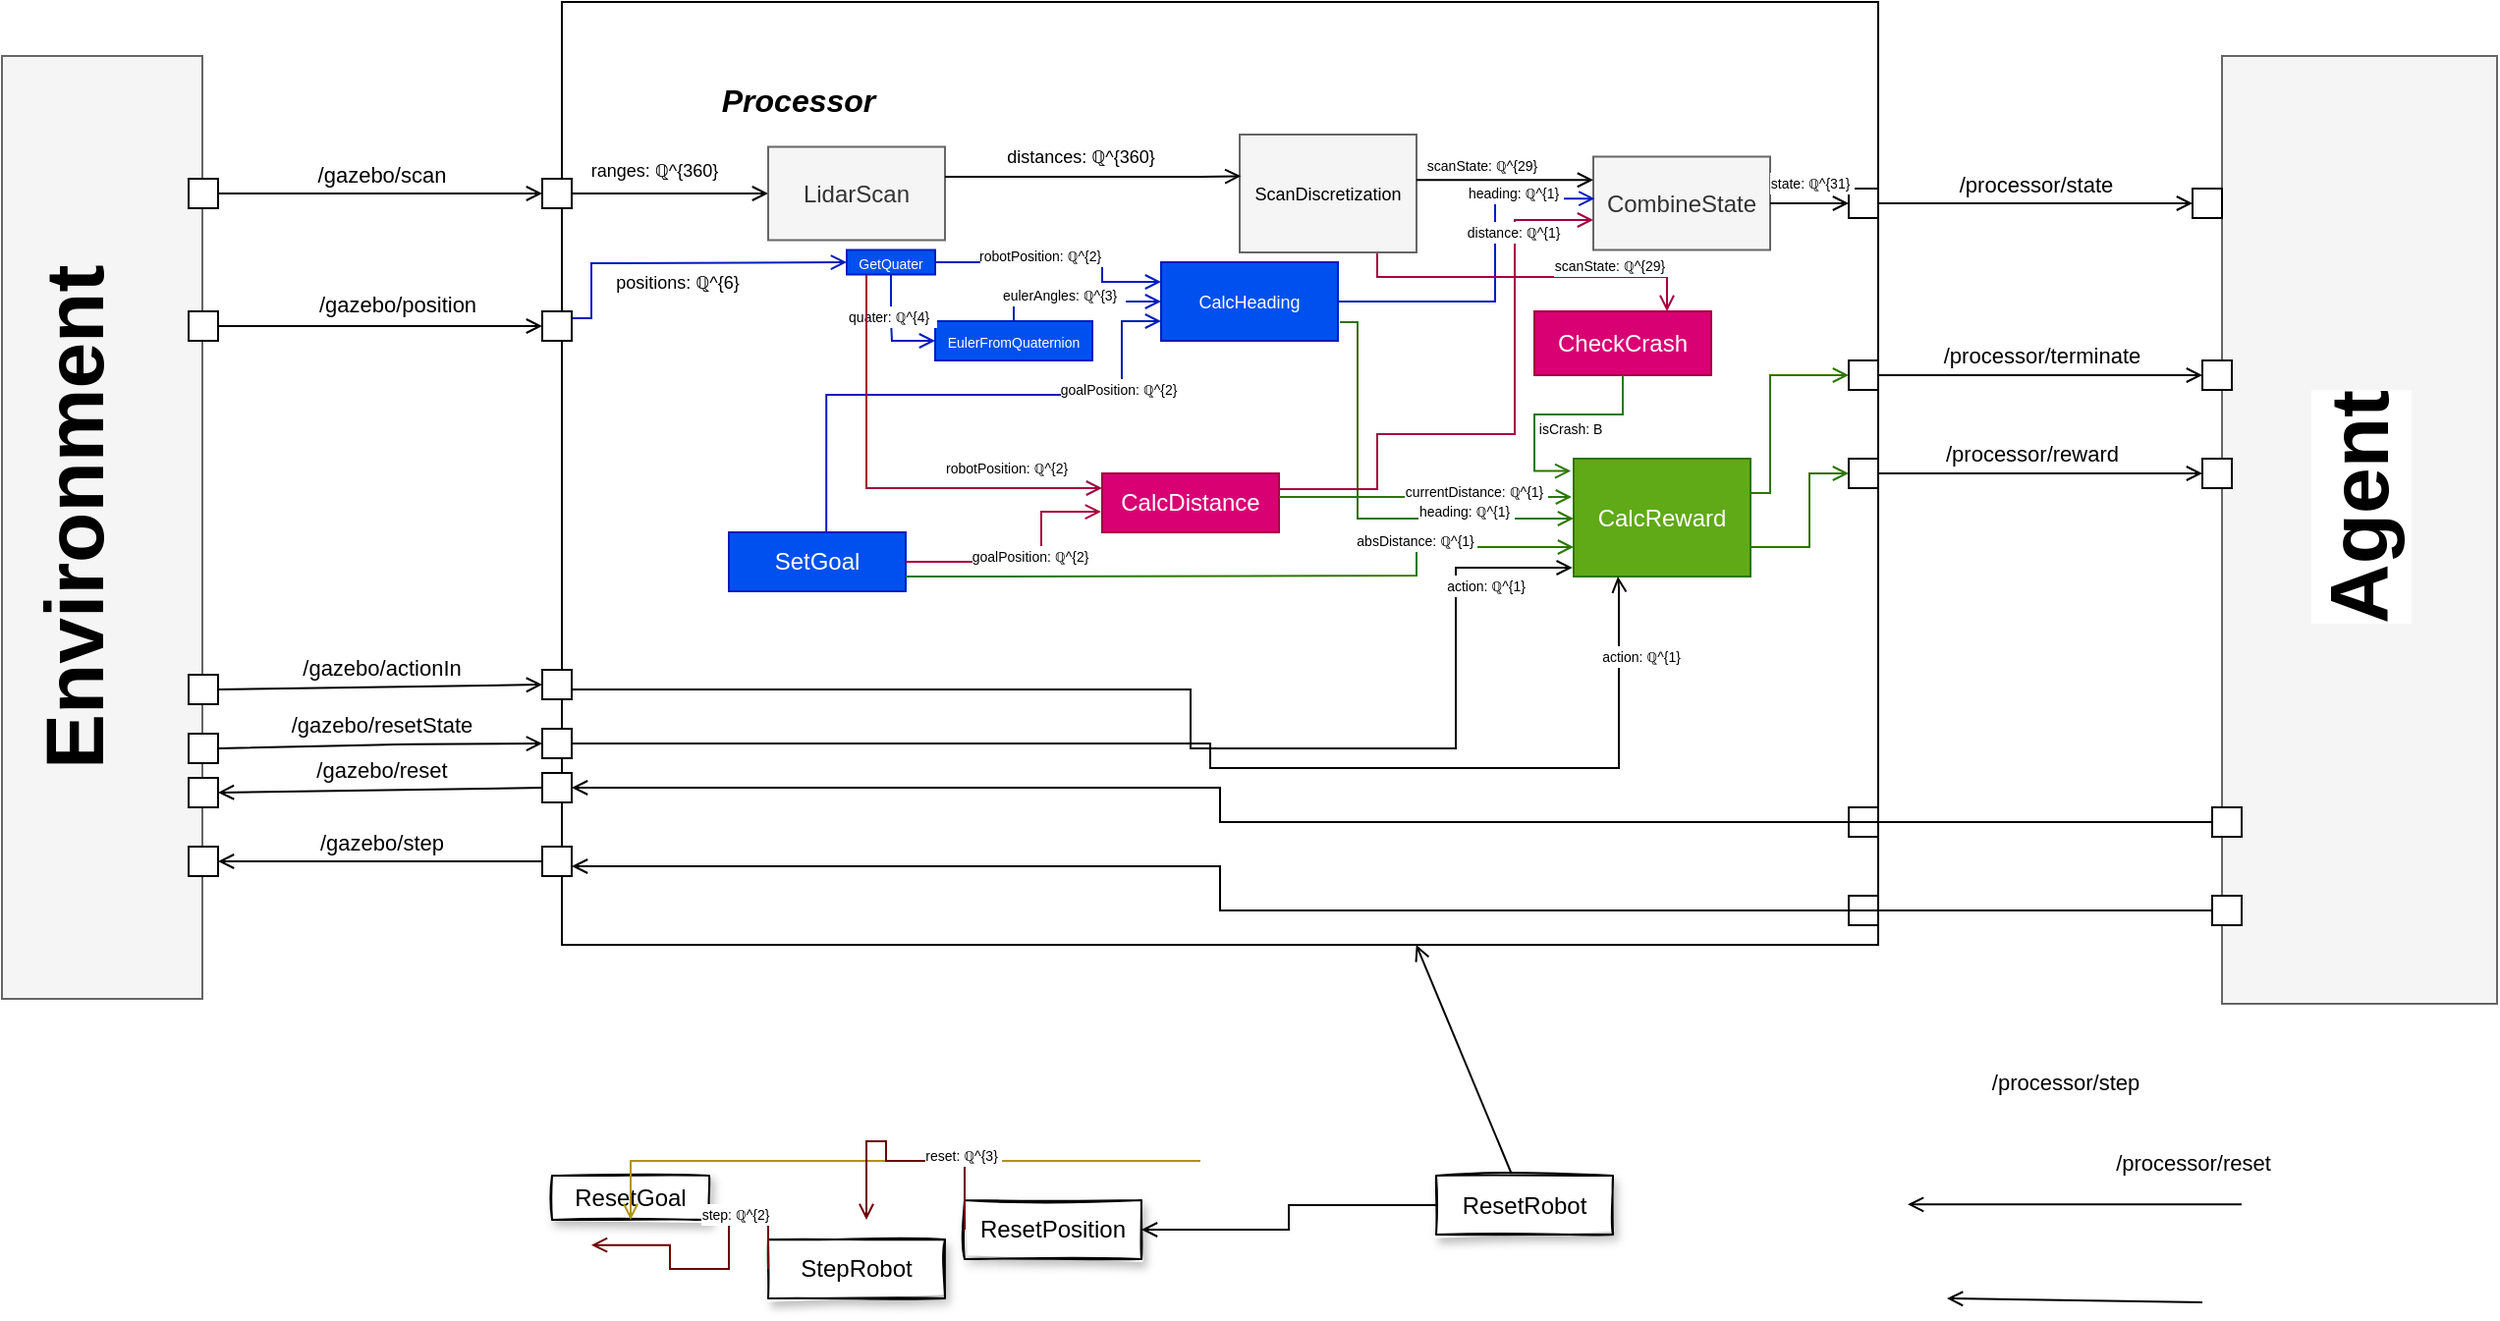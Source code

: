 <mxfile>
    <diagram id="YrSzpa-H51OLec4P3ytI" name="Page-1">
        <mxGraphModel dx="1302" dy="771" grid="1" gridSize="10" guides="1" tooltips="1" connect="1" arrows="1" fold="1" page="1" pageScale="1" pageWidth="850" pageHeight="1100" background="#FFFFFF" math="0" shadow="0">
            <root>
                <mxCell id="0"/>
                <mxCell id="1" parent="0"/>
                <mxCell id="10" style="edgeStyle=none;html=1;entryX=0;entryY=0.5;entryDx=0;entryDy=0;startArrow=none;endArrow=open;endFill=0;strokeColor=#000000;" parent="1" source="21" target="9" edge="1">
                    <mxGeometry relative="1" as="geometry">
                        <mxPoint x="115" y="127.5" as="sourcePoint"/>
                    </mxGeometry>
                </mxCell>
                <mxCell id="12" value="/gazebo/scan" style="edgeLabel;html=1;align=center;verticalAlign=middle;resizable=0;points=[];" parent="10" vertex="1" connectable="0">
                    <mxGeometry x="0.32" y="-4" relative="1" as="geometry">
                        <mxPoint x="-26" y="-14" as="offset"/>
                    </mxGeometry>
                </mxCell>
                <mxCell id="3" value="" style="rounded=0;whiteSpace=wrap;html=1;direction=south;fillColor=#f5f5f5;fontColor=#333333;strokeColor=#666666;" parent="1" vertex="1">
                    <mxGeometry x="10" y="57.5" width="102" height="480" as="geometry"/>
                </mxCell>
                <mxCell id="4" value="" style="rounded=0;whiteSpace=wrap;html=1;direction=south;fillColor=#f5f5f5;fontColor=#333333;strokeColor=#666666;" parent="1" vertex="1">
                    <mxGeometry x="1140" y="57.5" width="140" height="482.5" as="geometry"/>
                </mxCell>
                <mxCell id="5" value="" style="rounded=0;whiteSpace=wrap;html=1;direction=south;fillColor=#FFFFFF;fontColor=#333333;strokeColor=#000000;" parent="1" vertex="1">
                    <mxGeometry x="295" y="30" width="670" height="480" as="geometry"/>
                </mxCell>
                <mxCell id="53" style="edgeStyle=none;html=1;exitX=1;exitY=0.5;exitDx=0;exitDy=0;entryX=0;entryY=0.5;entryDx=0;entryDy=0;fontSize=9;fontColor=#000000;endArrow=open;endFill=0;strokeColor=#000000;" parent="1" source="9" target="44" edge="1">
                    <mxGeometry relative="1" as="geometry"/>
                </mxCell>
                <mxCell id="54" value="ranges:&amp;nbsp;ℚ^{360}&amp;nbsp;" style="edgeLabel;html=1;align=center;verticalAlign=middle;resizable=0;points=[];fontSize=9;fontColor=#000000;labelBackgroundColor=#FFFFFF;" parent="53" vertex="1" connectable="0">
                    <mxGeometry x="-0.409" y="2" relative="1" as="geometry">
                        <mxPoint x="13" y="-10" as="offset"/>
                    </mxGeometry>
                </mxCell>
                <mxCell id="9" value="" style="whiteSpace=wrap;html=1;aspect=fixed;" parent="1" vertex="1">
                    <mxGeometry x="285" y="120" width="15" height="15" as="geometry"/>
                </mxCell>
                <mxCell id="18" style="edgeStyle=none;html=1;entryX=0;entryY=0.5;entryDx=0;entryDy=0;startArrow=none;endArrow=open;endFill=0;strokeColor=#000000;" parent="1" target="20" edge="1">
                    <mxGeometry relative="1" as="geometry">
                        <mxPoint x="120" y="195" as="sourcePoint"/>
                    </mxGeometry>
                </mxCell>
                <mxCell id="19" value="/gazebo/position" style="edgeLabel;html=1;align=center;verticalAlign=middle;resizable=0;points=[];spacingBottom=8;" parent="18" vertex="1" connectable="0">
                    <mxGeometry x="0.32" y="-4" relative="1" as="geometry">
                        <mxPoint x="-18" y="-11" as="offset"/>
                    </mxGeometry>
                </mxCell>
                <mxCell id="73" value="positions:&amp;nbsp;ℚ^{6}&amp;nbsp;&amp;nbsp;" style="edgeStyle=orthogonalEdgeStyle;html=1;labelBackgroundColor=#FFFFFF;fontSize=9;fontColor=#000000;startArrow=none;startFill=0;endArrow=open;endFill=0;strokeColor=#001DBC;rounded=0;spacing=3;spacingTop=-7;entryX=0;entryY=0.5;entryDx=0;entryDy=0;fillColor=#0050ef;" parent="1" target="185" edge="1">
                    <mxGeometry x="0.006" y="-14" relative="1" as="geometry">
                        <mxPoint x="380" y="545.5" as="targetPoint"/>
                        <Array as="points">
                            <mxPoint x="300" y="191"/>
                            <mxPoint x="310" y="191"/>
                            <mxPoint x="310" y="163"/>
                            <mxPoint x="325" y="163"/>
                        </Array>
                        <mxPoint as="offset"/>
                        <mxPoint x="300" y="190" as="sourcePoint"/>
                    </mxGeometry>
                </mxCell>
                <mxCell id="20" value="" style="whiteSpace=wrap;html=1;aspect=fixed;" parent="1" vertex="1">
                    <mxGeometry x="285" y="187.5" width="15" height="15" as="geometry"/>
                </mxCell>
                <mxCell id="21" value="" style="whiteSpace=wrap;html=1;aspect=fixed;" parent="1" vertex="1">
                    <mxGeometry x="105" y="120" width="15" height="15" as="geometry"/>
                </mxCell>
                <mxCell id="24" value="" style="whiteSpace=wrap;html=1;aspect=fixed;" parent="1" vertex="1">
                    <mxGeometry x="105" y="187.5" width="15" height="15" as="geometry"/>
                </mxCell>
                <mxCell id="27" style="edgeStyle=none;html=1;entryX=0;entryY=0.5;entryDx=0;entryDy=0;startArrow=none;endArrow=open;endFill=0;strokeColor=#000000;exitX=1;exitY=0.5;exitDx=0;exitDy=0;" parent="1" source="140" target="29" edge="1">
                    <mxGeometry relative="1" as="geometry">
                        <mxPoint x="990" y="132.5" as="sourcePoint"/>
                    </mxGeometry>
                </mxCell>
                <mxCell id="28" value="/processor/state" style="edgeLabel;html=1;align=center;verticalAlign=middle;resizable=0;points=[];" parent="27" vertex="1" connectable="0">
                    <mxGeometry x="0.32" y="-4" relative="1" as="geometry">
                        <mxPoint x="-26" y="-14" as="offset"/>
                    </mxGeometry>
                </mxCell>
                <mxCell id="29" value="" style="whiteSpace=wrap;html=1;aspect=fixed;" parent="1" vertex="1">
                    <mxGeometry x="1125" y="125" width="15" height="15" as="geometry"/>
                </mxCell>
                <mxCell id="30" value="" style="whiteSpace=wrap;html=1;aspect=fixed;" parent="1" vertex="1">
                    <mxGeometry x="950" y="440" width="15" height="15" as="geometry"/>
                </mxCell>
                <mxCell id="31" style="edgeStyle=none;html=1;entryX=0;entryY=0.5;entryDx=0;entryDy=0;startArrow=none;endArrow=open;endFill=0;strokeColor=#000000;exitX=1;exitY=0.5;exitDx=0;exitDy=0;" parent="1" source="138" target="33" edge="1">
                    <mxGeometry relative="1" as="geometry">
                        <mxPoint x="995" y="220" as="sourcePoint"/>
                    </mxGeometry>
                </mxCell>
                <mxCell id="32" value="/processor/terminate" style="edgeLabel;html=1;align=center;verticalAlign=middle;resizable=0;points=[];" parent="31" vertex="1" connectable="0">
                    <mxGeometry x="0.32" y="-4" relative="1" as="geometry">
                        <mxPoint x="-26" y="-14" as="offset"/>
                    </mxGeometry>
                </mxCell>
                <mxCell id="33" value="" style="whiteSpace=wrap;html=1;aspect=fixed;" parent="1" vertex="1">
                    <mxGeometry x="1130" y="212.5" width="15" height="15" as="geometry"/>
                </mxCell>
                <mxCell id="34" value="" style="whiteSpace=wrap;html=1;aspect=fixed;" parent="1" vertex="1">
                    <mxGeometry x="950" y="485" width="15" height="15" as="geometry"/>
                </mxCell>
                <mxCell id="35" style="edgeStyle=none;html=1;entryX=0;entryY=0.5;entryDx=0;entryDy=0;startArrow=none;endArrow=open;endFill=0;strokeColor=#000000;exitX=0;exitY=0.5;exitDx=0;exitDy=0;" parent="1" source="38" target="37" edge="1">
                    <mxGeometry relative="1" as="geometry">
                        <mxPoint x="995" y="270" as="sourcePoint"/>
                    </mxGeometry>
                </mxCell>
                <mxCell id="36" value="/processor/reward" style="edgeLabel;html=1;align=center;verticalAlign=middle;resizable=0;points=[];" parent="35" vertex="1" connectable="0">
                    <mxGeometry x="0.32" y="-4" relative="1" as="geometry">
                        <mxPoint x="-26" y="-14" as="offset"/>
                    </mxGeometry>
                </mxCell>
                <mxCell id="37" value="" style="whiteSpace=wrap;html=1;aspect=fixed;" parent="1" vertex="1">
                    <mxGeometry x="1130" y="262.5" width="15" height="15" as="geometry"/>
                </mxCell>
                <mxCell id="38" value="" style="whiteSpace=wrap;html=1;aspect=fixed;" parent="1" vertex="1">
                    <mxGeometry x="950" y="262.5" width="15" height="15" as="geometry"/>
                </mxCell>
                <mxCell id="207" style="edgeStyle=none;html=1;fontSize=7;endArrow=open;endFill=0;" parent="1" source="43" target="5" edge="1">
                    <mxGeometry relative="1" as="geometry"/>
                </mxCell>
                <mxCell id="43" value="&lt;span style=&quot;font-size: 12px&quot;&gt;ResetRobot&lt;/span&gt;" style="rounded=0;whiteSpace=wrap;html=1;fontSize=9;shadow=1;sketch=1;glass=0;" parent="1" vertex="1">
                    <mxGeometry x="740" y="627.5" width="90" height="30" as="geometry"/>
                </mxCell>
                <mxCell id="44" value="&lt;span style=&quot;font-size: 12px&quot;&gt;LidarScan&lt;/span&gt;&lt;span style=&quot;color: rgba(0 , 0 , 0 , 0) ; font-family: monospace ; font-size: 0px&quot;&gt;%3CmxGraphModel%3E%3Croot%3E%3CmxCell%20id%3D%220%22%2F%3E%3CmxCell%20id%3D%221%22%20parent%3D%220%22%2F%3E%3CmxCell%20id%3D%222%22%20value%3D%22%26lt%3Bspan%20style%3D%26quot%3Bfont-size%3A%2012px%26quot%3B%26gt%3BDegrees%26lt%3B%2Fspan%26gt%3B%22%20style%3D%22rounded%3D0%3BwhiteSpace%3Dwrap%3Bhtml%3D1%3BfontSize%3D9%3BfontColor%3D%23333333%3BfillColor%3D%23f5f5f5%3BstrokeColor%3D%23666666%3B%22%20vertex%3D%221%22%20parent%3D%221%22%3E%3CmxGeometry%20x%3D%22250%22%20y%3D%22340%22%20width%3D%2290%22%20height%3D%2260%22%20as%3D%22geometry%22%2F%3E%3C%2FmxCell%3E%3C%2Froot%3E%3C%2FmxGraphModel%3E&lt;/span&gt;" style="rounded=0;whiteSpace=wrap;html=1;fontSize=9;fillColor=#f5f5f5;strokeColor=#666666;shadow=0;sketch=0;glass=0;fontColor=#333333;" parent="1" vertex="1">
                    <mxGeometry x="400" y="103.75" width="90" height="47.5" as="geometry"/>
                </mxCell>
                <mxCell id="45" value="&lt;span style=&quot;font-size: 12px&quot;&gt;CalcDistance&lt;/span&gt;" style="rounded=0;whiteSpace=wrap;html=1;fontSize=9;fillColor=#d80073;strokeColor=#A50040;shadow=0;sketch=0;glass=0;fontColor=#ffffff;" parent="1" vertex="1">
                    <mxGeometry x="570" y="270" width="90" height="30" as="geometry"/>
                </mxCell>
                <mxCell id="46" value="CalcHeading" style="rounded=0;whiteSpace=wrap;html=1;fontSize=9;fillColor=#0050ef;strokeColor=#001DBC;shadow=0;sketch=0;glass=0;fontColor=#ffffff;" parent="1" vertex="1">
                    <mxGeometry x="600" y="162.5" width="90" height="40" as="geometry"/>
                </mxCell>
                <mxCell id="47" value="&lt;span style=&quot;color: rgb(0 , 0 , 0)&quot;&gt;ScanDiscretization&lt;/span&gt;" style="rounded=0;whiteSpace=wrap;html=1;fontSize=9;fillColor=#f5f5f5;strokeColor=#666666;shadow=0;sketch=0;glass=0;fontColor=#333333;" parent="1" vertex="1">
                    <mxGeometry x="640" y="97.5" width="90" height="60" as="geometry"/>
                </mxCell>
                <mxCell id="55" style="edgeStyle=none;html=1;startArrow=open;endArrow=none;endFill=0;strokeColor=#000000;startFill=0;" parent="1" edge="1">
                    <mxGeometry relative="1" as="geometry">
                        <mxPoint x="1000" y="690" as="sourcePoint"/>
                        <mxPoint x="1130" y="692" as="targetPoint"/>
                    </mxGeometry>
                </mxCell>
                <mxCell id="56" value="/processor/reset" style="edgeLabel;html=1;align=center;verticalAlign=middle;resizable=0;points=[];" parent="55" vertex="1" connectable="0">
                    <mxGeometry x="0.32" y="-4" relative="1" as="geometry">
                        <mxPoint x="39" y="-75" as="offset"/>
                    </mxGeometry>
                </mxCell>
                <mxCell id="57" value="" style="whiteSpace=wrap;html=1;aspect=fixed;" parent="1" vertex="1">
                    <mxGeometry x="1135" y="440" width="15" height="15" as="geometry"/>
                </mxCell>
                <mxCell id="59" style="edgeStyle=none;html=1;entryX=0;entryY=0.5;entryDx=0;entryDy=0;startArrow=open;endArrow=none;endFill=0;strokeColor=#000000;startFill=0;exitX=1;exitY=0.5;exitDx=0;exitDy=0;" parent="1" edge="1">
                    <mxGeometry relative="1" as="geometry">
                        <mxPoint x="980.0" y="642.14" as="sourcePoint"/>
                        <mxPoint x="1150" y="642.14" as="targetPoint"/>
                    </mxGeometry>
                </mxCell>
                <mxCell id="60" value="/processor/step" style="edgeLabel;html=1;align=center;verticalAlign=middle;resizable=0;points=[];" parent="59" vertex="1" connectable="0">
                    <mxGeometry x="0.32" y="-4" relative="1" as="geometry">
                        <mxPoint x="-32" y="-66" as="offset"/>
                    </mxGeometry>
                </mxCell>
                <mxCell id="61" value="" style="whiteSpace=wrap;html=1;aspect=fixed;" parent="1" vertex="1">
                    <mxGeometry x="1135" y="485" width="15" height="15" as="geometry"/>
                </mxCell>
                <mxCell id="63" value="&lt;font style=&quot;font-size: 7px&quot;&gt;EulerFromQuaternion&lt;/font&gt;" style="rounded=0;whiteSpace=wrap;html=1;fontSize=9;fillColor=#0050ef;strokeColor=#001DBC;fontColor=#ffffff;" parent="1" vertex="1">
                    <mxGeometry x="485" y="192.5" width="80" height="20" as="geometry"/>
                </mxCell>
                <mxCell id="79" value="&lt;font style=&quot;font-size: 16px&quot;&gt;&lt;b&gt;&lt;i&gt;Processor&lt;/i&gt;&lt;/b&gt;&lt;/font&gt;" style="text;html=1;resizable=0;autosize=1;align=center;verticalAlign=middle;points=[];fillColor=none;strokeColor=none;rounded=0;labelBackgroundColor=#FFFFFF;fontSize=9;fontColor=#000000;" parent="1" vertex="1">
                    <mxGeometry x="370" y="70" width="90" height="20" as="geometry"/>
                </mxCell>
                <mxCell id="98" value="&lt;b style=&quot;font-size: 42px;&quot;&gt;&lt;font style=&quot;font-size: 42px;&quot;&gt;Agent&lt;/font&gt;&lt;/b&gt;" style="text;html=1;resizable=0;autosize=1;align=center;verticalAlign=middle;points=[];fillColor=none;strokeColor=none;rounded=0;labelBackgroundColor=#FFFFFF;fontSize=42;fontColor=#000000;rotation=-90;" parent="1" vertex="1">
                    <mxGeometry x="1145" y="257.5" width="130" height="60" as="geometry"/>
                </mxCell>
                <mxCell id="100" value="&lt;span style=&quot;font-size: 12px&quot;&gt;CalcReward&lt;/span&gt;" style="rounded=0;whiteSpace=wrap;html=1;fontSize=9;fillColor=#60a917;strokeColor=#2D7600;shadow=0;sketch=0;glass=0;fontColor=#ffffff;" parent="1" vertex="1">
                    <mxGeometry x="810" y="262.5" width="90" height="60" as="geometry"/>
                </mxCell>
                <mxCell id="115" style="edgeStyle=none;html=1;entryX=0;entryY=0.5;entryDx=0;entryDy=0;startArrow=open;endArrow=none;endFill=0;strokeColor=#000000;startFill=0;" parent="1" source="118" target="117" edge="1">
                    <mxGeometry relative="1" as="geometry">
                        <mxPoint x="195" y="467.5" as="sourcePoint"/>
                    </mxGeometry>
                </mxCell>
                <mxCell id="116" value="/gazebo/step" style="edgeLabel;html=1;align=center;verticalAlign=middle;resizable=0;points=[];" parent="115" vertex="1" connectable="0">
                    <mxGeometry x="0.32" y="-4" relative="1" as="geometry">
                        <mxPoint x="-26" y="-14" as="offset"/>
                    </mxGeometry>
                </mxCell>
                <mxCell id="117" value="" style="whiteSpace=wrap;html=1;aspect=fixed;" parent="1" vertex="1">
                    <mxGeometry x="285" y="460" width="15" height="15" as="geometry"/>
                </mxCell>
                <mxCell id="118" value="" style="whiteSpace=wrap;html=1;aspect=fixed;" parent="1" vertex="1">
                    <mxGeometry x="105" y="460" width="15" height="15" as="geometry"/>
                </mxCell>
                <mxCell id="121" value="" style="whiteSpace=wrap;html=1;aspect=fixed;" parent="1" vertex="1">
                    <mxGeometry x="285" y="422.5" width="15" height="15" as="geometry"/>
                </mxCell>
                <mxCell id="122" value="" style="whiteSpace=wrap;html=1;aspect=fixed;" parent="1" vertex="1">
                    <mxGeometry x="105" y="425" width="15" height="15" as="geometry"/>
                </mxCell>
                <mxCell id="128" value="&lt;span style=&quot;font-size: 12px&quot;&gt;StepRobot&lt;/span&gt;" style="rounded=0;whiteSpace=wrap;html=1;fontSize=9;shadow=1;sketch=1;glass=0;" parent="1" vertex="1">
                    <mxGeometry x="400" y="660" width="90" height="30" as="geometry"/>
                </mxCell>
                <mxCell id="133" value="&lt;b style=&quot;color: rgb(0 , 0 , 0) ; font-family: &amp;#34;helvetica&amp;#34; ; font-size: 42px ; font-style: normal ; letter-spacing: normal ; text-align: center ; text-indent: 0px ; text-transform: none ; word-spacing: 0px&quot;&gt;&lt;font style=&quot;font-size: 42px&quot;&gt;Environment&lt;/font&gt;&lt;/b&gt;" style="text;whiteSpace=wrap;html=1;fontSize=42;rotation=-90;" parent="1" vertex="1">
                    <mxGeometry x="-20" y="317.5" width="140" height="70" as="geometry"/>
                </mxCell>
                <mxCell id="135" value="&lt;span style=&quot;font-size: 12px&quot;&gt;CombineState&lt;/span&gt;" style="rounded=0;whiteSpace=wrap;html=1;fontSize=9;fillColor=#f5f5f5;strokeColor=#666666;shadow=0;sketch=0;glass=0;fontColor=#333333;" parent="1" vertex="1">
                    <mxGeometry x="820" y="108.75" width="90" height="47.5" as="geometry"/>
                </mxCell>
                <mxCell id="138" value="" style="whiteSpace=wrap;html=1;aspect=fixed;" parent="1" vertex="1">
                    <mxGeometry x="950" y="212.5" width="15" height="15" as="geometry"/>
                </mxCell>
                <mxCell id="140" value="" style="whiteSpace=wrap;html=1;aspect=fixed;" parent="1" vertex="1">
                    <mxGeometry x="950" y="125" width="15" height="15" as="geometry"/>
                </mxCell>
                <mxCell id="99" value="&lt;span style=&quot;font-size: 12px&quot;&gt;CheckCrash&lt;/span&gt;" style="rounded=0;whiteSpace=wrap;html=1;fontSize=9;fillColor=#d80073;strokeColor=#A50040;shadow=0;sketch=0;glass=0;fontColor=#ffffff;" parent="1" vertex="1">
                    <mxGeometry x="790" y="187.5" width="90" height="32.5" as="geometry"/>
                </mxCell>
                <mxCell id="147" style="edgeStyle=orthogonalEdgeStyle;rounded=0;jumpSize=15;html=1;labelBackgroundColor=#FFFFFF;fontSize=17;fontColor=#3333FF;startArrow=none;startFill=0;endArrow=open;endFill=0;strokeColor=#000000;entryX=0.007;entryY=0.353;entryDx=0;entryDy=0;entryPerimeter=0;" parent="1" target="47" edge="1">
                    <mxGeometry relative="1" as="geometry">
                        <mxPoint x="490" y="119" as="sourcePoint"/>
                        <mxPoint x="620" y="119" as="targetPoint"/>
                        <Array as="points">
                            <mxPoint x="620" y="119"/>
                            <mxPoint x="620" y="119"/>
                        </Array>
                    </mxGeometry>
                </mxCell>
                <mxCell id="148" style="edgeStyle=orthogonalEdgeStyle;rounded=0;jumpSize=15;html=1;exitX=1;exitY=0.385;exitDx=0;exitDy=0;entryX=0;entryY=0.25;entryDx=0;entryDy=0;labelBackgroundColor=#FFFFFF;fontSize=17;fontColor=#3333FF;startArrow=none;startFill=0;endArrow=open;endFill=0;strokeColor=#000000;exitPerimeter=0;" parent="1" source="47" target="135" edge="1">
                    <mxGeometry relative="1" as="geometry">
                        <mxPoint x="510" y="382.5" as="sourcePoint"/>
                        <mxPoint x="580" y="277.5" as="targetPoint"/>
                    </mxGeometry>
                </mxCell>
                <mxCell id="152" style="edgeStyle=orthogonalEdgeStyle;rounded=0;jumpSize=15;html=1;entryX=0;entryY=0.5;entryDx=0;entryDy=0;labelBackgroundColor=#FFFFFF;fontSize=17;fontColor=#3333FF;startArrow=none;startFill=0;endArrow=open;endFill=0;strokeColor=#000000;exitX=1;exitY=0.5;exitDx=0;exitDy=0;" parent="1" source="135" target="140" edge="1">
                    <mxGeometry relative="1" as="geometry">
                        <mxPoint x="720" y="280" as="sourcePoint"/>
                        <mxPoint x="820" y="154.375" as="targetPoint"/>
                        <Array as="points">
                            <mxPoint x="920" y="133"/>
                            <mxPoint x="920" y="133"/>
                        </Array>
                    </mxGeometry>
                </mxCell>
                <mxCell id="155" value="&lt;span style=&quot;font-size: 12px&quot;&gt;ResetGoal&lt;/span&gt;" style="rounded=0;whiteSpace=wrap;html=1;fontSize=9;shadow=1;sketch=1;glass=0;" parent="1" vertex="1">
                    <mxGeometry x="290" y="627.5" width="80" height="22.5" as="geometry"/>
                </mxCell>
                <mxCell id="160" value="&lt;span style=&quot;font-size: 12px&quot;&gt;SetGoal&lt;/span&gt;" style="rounded=0;whiteSpace=wrap;html=1;fontSize=9;fillColor=#0050ef;strokeColor=#001DBC;shadow=0;sketch=0;glass=0;fontColor=#ffffff;" parent="1" vertex="1">
                    <mxGeometry x="380" y="300" width="90" height="30" as="geometry"/>
                </mxCell>
                <mxCell id="161" style="edgeStyle=orthogonalEdgeStyle;rounded=0;jumpSize=15;html=1;entryX=0;entryY=0.5;entryDx=0;entryDy=0;labelBackgroundColor=#FFFFFF;fontSize=17;fontColor=#3333FF;startArrow=none;startFill=0;endArrow=open;endFill=0;strokeColor=#2D7600;fillColor=#60a917;" parent="1" target="138" edge="1">
                    <mxGeometry relative="1" as="geometry">
                        <Array as="points">
                            <mxPoint x="901" y="280"/>
                            <mxPoint x="910" y="280"/>
                            <mxPoint x="910" y="220"/>
                        </Array>
                        <mxPoint x="900" y="280" as="sourcePoint"/>
                        <mxPoint x="930" y="239.81" as="targetPoint"/>
                    </mxGeometry>
                </mxCell>
                <mxCell id="163" style="edgeStyle=orthogonalEdgeStyle;rounded=0;jumpSize=15;html=1;exitX=1;exitY=0.75;exitDx=0;exitDy=0;entryX=0;entryY=0.5;entryDx=0;entryDy=0;labelBackgroundColor=#FFFFFF;fontSize=17;fontColor=#3333FF;startArrow=none;startFill=0;endArrow=open;endFill=0;strokeColor=#2D7600;fillColor=#60a917;" parent="1" source="100" target="38" edge="1">
                    <mxGeometry relative="1" as="geometry">
                        <Array as="points">
                            <mxPoint x="930" y="308"/>
                            <mxPoint x="930" y="270"/>
                        </Array>
                        <mxPoint x="870" y="249.81" as="sourcePoint"/>
                        <mxPoint x="940" y="249.81" as="targetPoint"/>
                    </mxGeometry>
                </mxCell>
                <mxCell id="164" style="edgeStyle=orthogonalEdgeStyle;rounded=0;jumpSize=15;html=1;labelBackgroundColor=#FFFFFF;fontSize=13;fontColor=#3333FF;startArrow=none;startFill=0;endArrow=open;endFill=0;strokeColor=#000000;exitX=0;exitY=0.5;exitDx=0;exitDy=0;" parent="1" source="57" edge="1">
                    <mxGeometry relative="1" as="geometry">
                        <mxPoint x="1130" y="440" as="sourcePoint"/>
                        <mxPoint x="300" y="430" as="targetPoint"/>
                        <Array as="points">
                            <mxPoint x="630" y="448"/>
                            <mxPoint x="630" y="430"/>
                        </Array>
                    </mxGeometry>
                </mxCell>
                <mxCell id="165" style="edgeStyle=orthogonalEdgeStyle;rounded=0;jumpSize=15;html=1;exitX=0;exitY=0.5;exitDx=0;exitDy=0;labelBackgroundColor=#FFFFFF;fontSize=13;fontColor=#3333FF;startArrow=none;startFill=0;endArrow=open;endFill=0;strokeColor=#000000;" parent="1" source="61" edge="1">
                    <mxGeometry relative="1" as="geometry">
                        <mxPoint x="940" y="488.75" as="sourcePoint"/>
                        <mxPoint x="300" y="470" as="targetPoint"/>
                        <Array as="points">
                            <mxPoint x="630" y="493"/>
                            <mxPoint x="630" y="470"/>
                        </Array>
                    </mxGeometry>
                </mxCell>
                <mxCell id="171" style="edgeStyle=orthogonalEdgeStyle;rounded=0;jumpSize=15;html=1;labelBackgroundColor=#FFFFFF;fontSize=17;fontColor=#3333FF;startArrow=none;startFill=0;endArrow=open;endFill=0;strokeColor=#B09500;fillColor=#e3c800;entryX=0.5;entryY=1;entryDx=0;entryDy=0;" parent="1" target="155" edge="1">
                    <mxGeometry relative="1" as="geometry">
                        <Array as="points">
                            <mxPoint x="620" y="620"/>
                            <mxPoint x="330" y="620"/>
                        </Array>
                        <mxPoint x="620" y="620" as="sourcePoint"/>
                        <mxPoint x="760" y="405.0" as="targetPoint"/>
                    </mxGeometry>
                </mxCell>
                <mxCell id="173" value="distances:&amp;nbsp;ℚ^{360}&amp;nbsp;" style="edgeLabel;html=1;align=center;verticalAlign=middle;resizable=0;points=[];fontSize=9;fontColor=#000000;labelBackgroundColor=#FFFFFF;" parent="1" vertex="1" connectable="0">
                    <mxGeometry x="559.995" y="108.75" as="geometry"/>
                </mxCell>
                <mxCell id="178" value="&lt;font style=&quot;font-size: 7px&quot;&gt;scanState:&amp;nbsp;ℚ^{29}&amp;nbsp;&lt;/font&gt;" style="edgeLabel;html=1;align=center;verticalAlign=middle;resizable=0;points=[];fontSize=9;fontColor=#000000;labelBackgroundColor=#FFFFFF;" parent="1" vertex="1" connectable="0">
                    <mxGeometry x="774.995" y="108.75" as="geometry">
                        <mxPoint x="-11" y="4" as="offset"/>
                    </mxGeometry>
                </mxCell>
                <mxCell id="179" value="&lt;font style=&quot;font-size: 7px&quot;&gt;state:&amp;nbsp;ℚ^{31}&amp;nbsp;&lt;/font&gt;" style="edgeLabel;html=1;align=center;verticalAlign=middle;resizable=0;points=[];fontSize=9;fontColor=#000000;labelBackgroundColor=#FFFFFF;" parent="1" vertex="1" connectable="0">
                    <mxGeometry x="939.995" y="120" as="geometry">
                        <mxPoint x="-9" y="2" as="offset"/>
                    </mxGeometry>
                </mxCell>
                <mxCell id="184" value="&lt;font style=&quot;font-size: 7px&quot;&gt;eulerAngles:&amp;nbsp;ℚ^{3}&amp;nbsp;&amp;nbsp;&lt;/font&gt;" style="edgeStyle=orthogonalEdgeStyle;html=1;labelBackgroundColor=#FFFFFF;fontSize=9;fontColor=#000000;startArrow=none;startFill=0;endArrow=open;endFill=0;strokeColor=#001DBC;rounded=0;spacing=3;spacingTop=-7;fillColor=#0050ef;exitX=0.5;exitY=0;exitDx=0;exitDy=0;entryX=0;entryY=0.5;entryDx=0;entryDy=0;" parent="1" source="63" target="46" edge="1">
                    <mxGeometry x="-0.177" relative="1" as="geometry">
                        <mxPoint x="540" y="198" as="targetPoint"/>
                        <Array as="points">
                            <mxPoint x="525" y="183"/>
                        </Array>
                        <mxPoint as="offset"/>
                        <mxPoint x="465" y="221.38" as="sourcePoint"/>
                    </mxGeometry>
                </mxCell>
                <mxCell id="185" value="&lt;span style=&quot;font-size: 7px&quot;&gt;GetQuater&lt;/span&gt;" style="rounded=0;whiteSpace=wrap;html=1;fontSize=9;fillColor=#0050ef;strokeColor=#001DBC;fontColor=#ffffff;" parent="1" vertex="1">
                    <mxGeometry x="440" y="156.25" width="45" height="12.5" as="geometry"/>
                </mxCell>
                <mxCell id="186" value="&lt;font style=&quot;font-size: 7px&quot;&gt;quater:&amp;nbsp;ℚ^{4}&amp;nbsp;&amp;nbsp;&lt;/font&gt;" style="edgeStyle=orthogonalEdgeStyle;html=1;labelBackgroundColor=#FFFFFF;fontSize=9;fontColor=#000000;startArrow=none;startFill=0;endArrow=open;endFill=0;strokeColor=#001DBC;rounded=0;spacing=3;spacingTop=-7;fillColor=#0050ef;exitX=0.5;exitY=1;exitDx=0;exitDy=0;entryX=0;entryY=0.5;entryDx=0;entryDy=0;" parent="1" source="185" target="63" edge="1">
                    <mxGeometry x="-0.091" relative="1" as="geometry">
                        <mxPoint x="610" y="192.5" as="targetPoint"/>
                        <Array as="points">
                            <mxPoint x="462" y="192"/>
                            <mxPoint x="463" y="192"/>
                            <mxPoint x="463" y="203"/>
                        </Array>
                        <mxPoint as="offset"/>
                        <mxPoint x="515" y="213.75" as="sourcePoint"/>
                    </mxGeometry>
                </mxCell>
                <mxCell id="188" value="&lt;font style=&quot;font-size: 7px&quot;&gt;robotPosition:&amp;nbsp;ℚ^{2}&amp;nbsp;&amp;nbsp;&lt;/font&gt;" style="edgeStyle=orthogonalEdgeStyle;html=1;labelBackgroundColor=#FFFFFF;fontSize=9;fontColor=#000000;startArrow=none;startFill=0;endArrow=open;endFill=0;strokeColor=#001DBC;rounded=0;spacing=3;spacingTop=-7;fillColor=#0050ef;exitX=1;exitY=0.5;exitDx=0;exitDy=0;entryX=0;entryY=0.25;entryDx=0;entryDy=0;" parent="1" source="185" target="46" edge="1">
                    <mxGeometry x="-0.12" relative="1" as="geometry">
                        <mxPoint x="610" y="202.5" as="targetPoint"/>
                        <Array as="points">
                            <mxPoint x="570" y="162"/>
                            <mxPoint x="570" y="172"/>
                        </Array>
                        <mxPoint as="offset"/>
                        <mxPoint x="512.5" y="247.5" as="sourcePoint"/>
                    </mxGeometry>
                </mxCell>
                <mxCell id="189" value="&lt;font style=&quot;font-size: 7px&quot;&gt;goalPosition:&amp;nbsp;ℚ^{2}&amp;nbsp;&amp;nbsp;&lt;/font&gt;" style="edgeStyle=orthogonalEdgeStyle;html=1;labelBackgroundColor=#FFFFFF;fontSize=9;fontColor=#000000;startArrow=none;startFill=0;endArrow=open;endFill=0;strokeColor=#001DBC;rounded=0;spacing=3;spacingTop=-7;fillColor=#0050ef;exitX=0.551;exitY=0.005;exitDx=0;exitDy=0;entryX=0;entryY=0.75;entryDx=0;entryDy=0;exitPerimeter=0;" parent="1" source="160" target="46" edge="1">
                    <mxGeometry x="0.586" relative="1" as="geometry">
                        <mxPoint x="610" y="182.5" as="targetPoint"/>
                        <Array as="points">
                            <mxPoint x="430" y="230"/>
                            <mxPoint x="580" y="230"/>
                            <mxPoint x="580" y="193"/>
                        </Array>
                        <mxPoint as="offset"/>
                        <mxPoint x="495" y="172.5" as="sourcePoint"/>
                    </mxGeometry>
                </mxCell>
                <mxCell id="191" value="&lt;font style=&quot;font-size: 7px&quot;&gt;heading:&amp;nbsp;ℚ^{1}&amp;nbsp;&lt;/font&gt;" style="edgeStyle=orthogonalEdgeStyle;html=1;labelBackgroundColor=#FFFFFF;fontSize=9;fontColor=#000000;startArrow=none;startFill=0;endArrow=open;endFill=0;strokeColor=#001DBC;rounded=0;spacing=3;spacingTop=-7;fillColor=#0050ef;exitX=1;exitY=0.5;exitDx=0;exitDy=0;entryX=0.008;entryY=0.449;entryDx=0;entryDy=0;entryPerimeter=0;" parent="1" source="46" target="135" edge="1">
                    <mxGeometry x="0.555" relative="1" as="geometry">
                        <mxPoint x="810" y="130" as="targetPoint"/>
                        <Array as="points">
                            <mxPoint x="770" y="183"/>
                            <mxPoint x="770" y="130"/>
                        </Array>
                        <mxPoint as="offset"/>
                        <mxPoint x="690" y="182" as="sourcePoint"/>
                    </mxGeometry>
                </mxCell>
                <mxCell id="192" value="&lt;font style=&quot;font-size: 7px&quot;&gt;heading:&amp;nbsp;ℚ^{1}&amp;nbsp;&lt;/font&gt;" style="edgeStyle=orthogonalEdgeStyle;html=1;labelBackgroundColor=#FFFFFF;fontSize=9;fontColor=#000000;startArrow=none;startFill=0;endArrow=open;endFill=0;rounded=0;spacing=3;spacingTop=-7;exitX=1.011;exitY=0.763;exitDx=0;exitDy=0;entryX=0;entryY=0.5;entryDx=0;entryDy=0;exitPerimeter=0;fillColor=#60a917;strokeColor=#2D7600;" parent="1" target="100" edge="1">
                    <mxGeometry x="0.496" y="1" relative="1" as="geometry">
                        <mxPoint x="729.19" y="270.92" as="targetPoint"/>
                        <Array as="points">
                            <mxPoint x="700" y="193"/>
                            <mxPoint x="700" y="293"/>
                            <mxPoint x="810" y="293"/>
                        </Array>
                        <mxPoint as="offset"/>
                        <mxPoint x="690.99" y="193.02" as="sourcePoint"/>
                    </mxGeometry>
                </mxCell>
                <mxCell id="193" value="&lt;font style=&quot;font-size: 7px&quot;&gt;goalPosition:&amp;nbsp;ℚ^{2}&amp;nbsp;&amp;nbsp;&lt;/font&gt;" style="edgeStyle=orthogonalEdgeStyle;html=1;labelBackgroundColor=#FFFFFF;fontSize=9;fontColor=#000000;startArrow=none;startFill=0;endArrow=open;endFill=0;strokeColor=#A50040;rounded=0;spacing=3;spacingTop=-7;entryX=-0.006;entryY=0.651;entryDx=0;entryDy=0;exitX=1;exitY=0.5;exitDx=0;exitDy=0;entryPerimeter=0;fillColor=#d80073;" parent="1" source="160" target="45" edge="1">
                    <mxGeometry x="0.04" relative="1" as="geometry">
                        <mxPoint x="550" y="295.0" as="targetPoint"/>
                        <Array as="points">
                            <mxPoint x="539" y="315"/>
                            <mxPoint x="539" y="290"/>
                        </Array>
                        <mxPoint as="offset"/>
                        <mxPoint x="310" y="208.75" as="sourcePoint"/>
                    </mxGeometry>
                </mxCell>
                <mxCell id="196" value="&lt;font style=&quot;font-size: 7px&quot;&gt;distance:&amp;nbsp;ℚ^{1}&amp;nbsp;&lt;/font&gt;" style="edgeStyle=orthogonalEdgeStyle;html=1;labelBackgroundColor=#FFFFFF;fontSize=9;fontColor=#000000;startArrow=none;startFill=0;endArrow=open;endFill=0;strokeColor=#A50040;rounded=0;spacing=3;spacingTop=-7;fillColor=#d80073;" parent="1" edge="1">
                    <mxGeometry x="0.67" relative="1" as="geometry">
                        <mxPoint x="820" y="141" as="targetPoint"/>
                        <Array as="points">
                            <mxPoint x="710" y="278"/>
                            <mxPoint x="710" y="250"/>
                            <mxPoint x="780" y="250"/>
                            <mxPoint x="780" y="141"/>
                        </Array>
                        <mxPoint as="offset"/>
                        <mxPoint x="660" y="278" as="sourcePoint"/>
                    </mxGeometry>
                </mxCell>
                <mxCell id="197" value="&lt;font style=&quot;font-size: 7px&quot;&gt;currentDistance:&amp;nbsp;ℚ^{1}&amp;nbsp;&lt;/font&gt;" style="edgeStyle=orthogonalEdgeStyle;html=1;labelBackgroundColor=#FFFFFF;fontSize=9;fontColor=#000000;startArrow=none;startFill=0;endArrow=open;endFill=0;strokeColor=#2D7600;rounded=0;spacing=3;spacingTop=-7;fillColor=#60a917;" parent="1" edge="1">
                    <mxGeometry x="0.342" relative="1" as="geometry">
                        <mxPoint x="809" y="282" as="targetPoint"/>
                        <Array as="points">
                            <mxPoint x="809" y="282"/>
                        </Array>
                        <mxPoint as="offset"/>
                        <mxPoint x="660" y="282" as="sourcePoint"/>
                    </mxGeometry>
                </mxCell>
                <mxCell id="198" value="&lt;font style=&quot;font-size: 7px&quot;&gt;isCrash: B&amp;nbsp;&lt;/font&gt;" style="edgeStyle=orthogonalEdgeStyle;html=1;labelBackgroundColor=#FFFFFF;fontSize=9;fontColor=#000000;startArrow=none;startFill=0;endArrow=open;endFill=0;strokeColor=#2D7600;rounded=0;spacing=3;spacingTop=-7;fillColor=#60a917;exitX=0.5;exitY=1;exitDx=0;exitDy=0;entryX=-0.016;entryY=0.105;entryDx=0;entryDy=0;entryPerimeter=0;" parent="1" source="99" target="100" edge="1">
                    <mxGeometry x="-0.173" y="10" relative="1" as="geometry">
                        <mxPoint x="819" y="292" as="targetPoint"/>
                        <Array as="points">
                            <mxPoint x="835" y="240"/>
                            <mxPoint x="790" y="240"/>
                            <mxPoint x="790" y="269"/>
                        </Array>
                        <mxPoint as="offset"/>
                        <mxPoint x="670" y="292" as="sourcePoint"/>
                    </mxGeometry>
                </mxCell>
                <mxCell id="201" style="edgeStyle=orthogonalEdgeStyle;rounded=0;jumpSize=15;html=1;entryX=0.75;entryY=0;entryDx=0;entryDy=0;labelBackgroundColor=#FFFFFF;fontSize=17;fontColor=#3333FF;startArrow=none;startFill=0;endArrow=open;endFill=0;strokeColor=#A50040;fillColor=#d80073;" parent="1" target="99" edge="1">
                    <mxGeometry relative="1" as="geometry">
                        <mxPoint x="710" y="158" as="sourcePoint"/>
                        <mxPoint x="820" y="130.625" as="targetPoint"/>
                        <Array as="points">
                            <mxPoint x="710" y="170"/>
                            <mxPoint x="858" y="170"/>
                        </Array>
                    </mxGeometry>
                </mxCell>
                <mxCell id="202" value="&lt;font style=&quot;font-size: 7px&quot;&gt;scanState:&amp;nbsp;ℚ^{29}&amp;nbsp;&lt;/font&gt;" style="edgeLabel;html=1;align=center;verticalAlign=middle;resizable=0;points=[];fontSize=9;fontColor=#000000;labelBackgroundColor=#FFFFFF;" parent="1" vertex="1" connectable="0">
                    <mxGeometry x="699.995" y="300" as="geometry">
                        <mxPoint x="129" y="-136" as="offset"/>
                    </mxGeometry>
                </mxCell>
                <mxCell id="204" value="&lt;font style=&quot;font-size: 7px&quot;&gt;action:&amp;nbsp;ℚ^{1}&amp;nbsp;&lt;/font&gt;" style="edgeStyle=orthogonalEdgeStyle;html=1;labelBackgroundColor=#FFFFFF;fontSize=9;fontColor=#000000;startArrow=none;startFill=0;endArrow=open;endFill=0;strokeColor=#000000;rounded=0;spacing=3;spacingTop=-7;fillColor=#a20025;entryX=-0.007;entryY=0.925;entryDx=0;entryDy=0;entryPerimeter=0;" parent="1" target="100" edge="1">
                    <mxGeometry x="0.862" y="-12" relative="1" as="geometry">
                        <mxPoint x="820" y="151" as="targetPoint"/>
                        <Array as="points">
                            <mxPoint x="294" y="380"/>
                            <mxPoint x="615" y="380"/>
                            <mxPoint x="615" y="410"/>
                            <mxPoint x="750" y="410"/>
                            <mxPoint x="750" y="318"/>
                        </Array>
                        <mxPoint as="offset"/>
                        <mxPoint x="294" y="380" as="sourcePoint"/>
                    </mxGeometry>
                </mxCell>
                <mxCell id="205" value="&lt;font style=&quot;font-size: 7px&quot;&gt;absDistance:&amp;nbsp;ℚ^{1}&amp;nbsp;&lt;/font&gt;" style="edgeStyle=orthogonalEdgeStyle;html=1;labelBackgroundColor=#FFFFFF;fontSize=9;fontColor=#000000;startArrow=none;startFill=0;endArrow=open;endFill=0;strokeColor=#2D7600;rounded=0;spacing=3;spacingTop=-7;fillColor=#60a917;exitX=1;exitY=0.75;exitDx=0;exitDy=0;entryX=0;entryY=0.75;entryDx=0;entryDy=0;" parent="1" source="160" target="100" edge="1">
                    <mxGeometry x="0.549" relative="1" as="geometry">
                        <mxPoint x="810" y="300" as="targetPoint"/>
                        <Array as="points">
                            <mxPoint x="510" y="322"/>
                            <mxPoint x="730" y="322"/>
                            <mxPoint x="730" y="308"/>
                        </Array>
                        <mxPoint as="offset"/>
                        <mxPoint x="960" y="495" as="sourcePoint"/>
                    </mxGeometry>
                </mxCell>
                <mxCell id="206" value="&lt;span style=&quot;font-size: 12px&quot;&gt;ResetPosition&lt;/span&gt;" style="rounded=0;whiteSpace=wrap;html=1;fontSize=9;shadow=1;sketch=1;glass=0;" parent="1" vertex="1">
                    <mxGeometry x="500" y="640" width="90" height="30" as="geometry"/>
                </mxCell>
                <mxCell id="209" style="edgeStyle=orthogonalEdgeStyle;rounded=0;jumpSize=15;html=1;exitX=0;exitY=0.5;exitDx=0;exitDy=0;entryX=1;entryY=0.5;entryDx=0;entryDy=0;labelBackgroundColor=#FFFFFF;fontSize=13;fontColor=#3333FF;startArrow=none;startFill=0;endArrow=open;endFill=0;strokeColor=#000000;" parent="1" source="43" target="206" edge="1">
                    <mxGeometry relative="1" as="geometry">
                        <mxPoint x="440" y="540" as="sourcePoint"/>
                        <mxPoint x="330" y="530" as="targetPoint"/>
                    </mxGeometry>
                </mxCell>
                <mxCell id="211" value="&lt;font style=&quot;font-size: 7px&quot;&gt;step:&amp;nbsp;ℚ^{2}&amp;nbsp;&lt;/font&gt;" style="edgeStyle=orthogonalEdgeStyle;html=1;labelBackgroundColor=#FFFFFF;fontSize=9;fontColor=#000000;startArrow=none;startFill=0;endArrow=open;endFill=0;strokeColor=#6F0000;rounded=0;spacing=3;spacingTop=-7;fillColor=#a20025;exitX=0;exitY=0.5;exitDx=0;exitDy=0;" parent="1" source="128" edge="1">
                    <mxGeometry x="-0.458" relative="1" as="geometry">
                        <mxPoint x="310" y="662.857" as="targetPoint"/>
                        <Array as="points">
                            <mxPoint x="400" y="650"/>
                            <mxPoint x="380" y="650"/>
                            <mxPoint x="380" y="675"/>
                            <mxPoint x="350" y="675"/>
                            <mxPoint x="350" y="663"/>
                        </Array>
                        <mxPoint as="offset"/>
                        <mxPoint x="645" y="577.5" as="sourcePoint"/>
                    </mxGeometry>
                </mxCell>
                <mxCell id="212" style="edgeStyle=none;html=1;entryX=0;entryY=0.5;entryDx=0;entryDy=0;startArrow=open;endArrow=none;endFill=0;strokeColor=#000000;startFill=0;exitX=1;exitY=0.5;exitDx=0;exitDy=0;" parent="1" source="122" target="121" edge="1">
                    <mxGeometry relative="1" as="geometry">
                        <mxPoint x="130" y="477.5" as="sourcePoint"/>
                        <mxPoint x="295" y="477.5" as="targetPoint"/>
                    </mxGeometry>
                </mxCell>
                <mxCell id="213" value="/gazebo/reset" style="edgeLabel;html=1;align=center;verticalAlign=middle;resizable=0;points=[];" parent="212" vertex="1" connectable="0">
                    <mxGeometry x="0.32" y="-4" relative="1" as="geometry">
                        <mxPoint x="-26" y="-14" as="offset"/>
                    </mxGeometry>
                </mxCell>
                <mxCell id="214" value="&lt;font style=&quot;font-size: 7px&quot;&gt;reset:&amp;nbsp;ℚ^{3}&amp;nbsp;&lt;/font&gt;" style="edgeStyle=orthogonalEdgeStyle;html=1;labelBackgroundColor=#FFFFFF;fontSize=9;fontColor=#000000;startArrow=none;startFill=0;endArrow=open;endFill=0;strokeColor=#6F0000;rounded=0;spacing=3;spacingTop=-7;fillColor=#a20025;exitX=0;exitY=0.5;exitDx=0;exitDy=0;" parent="1" source="206" edge="1">
                    <mxGeometry x="-0.458" relative="1" as="geometry">
                        <mxPoint x="450" y="650" as="targetPoint"/>
                        <Array as="points">
                            <mxPoint x="500" y="620"/>
                            <mxPoint x="460" y="620"/>
                            <mxPoint x="460" y="610"/>
                            <mxPoint x="450" y="610"/>
                        </Array>
                        <mxPoint as="offset"/>
                        <mxPoint x="600" y="592.5" as="sourcePoint"/>
                    </mxGeometry>
                </mxCell>
                <mxCell id="215" value="&lt;font style=&quot;font-size: 7px&quot;&gt;robotPosition:&amp;nbsp;ℚ^{2}&amp;nbsp;&amp;nbsp;&lt;/font&gt;" style="edgeStyle=orthogonalEdgeStyle;html=1;labelBackgroundColor=#FFFFFF;fontSize=9;fontColor=#000000;startArrow=none;startFill=0;endArrow=open;endFill=0;strokeColor=#A50040;rounded=0;spacing=3;spacingTop=-7;fillColor=#d80073;entryX=0;entryY=0.25;entryDx=0;entryDy=0;" parent="1" target="45" edge="1">
                    <mxGeometry x="0.587" y="7" relative="1" as="geometry">
                        <mxPoint x="610" y="182.5" as="targetPoint"/>
                        <Array as="points">
                            <mxPoint x="450" y="169"/>
                            <mxPoint x="450" y="278"/>
                            <mxPoint x="520" y="278"/>
                        </Array>
                        <mxPoint as="offset"/>
                        <mxPoint x="450" y="169" as="sourcePoint"/>
                    </mxGeometry>
                </mxCell>
                <mxCell id="216" value="" style="whiteSpace=wrap;html=1;aspect=fixed;" parent="1" vertex="1">
                    <mxGeometry x="285" y="370" width="15" height="15" as="geometry"/>
                </mxCell>
                <mxCell id="217" value="" style="whiteSpace=wrap;html=1;aspect=fixed;" parent="1" vertex="1">
                    <mxGeometry x="105" y="372.5" width="15" height="15" as="geometry"/>
                </mxCell>
                <mxCell id="218" style="edgeStyle=none;html=1;entryX=0;entryY=0.5;entryDx=0;entryDy=0;startArrow=none;endArrow=open;endFill=0;strokeColor=#000000;startFill=0;exitX=1;exitY=0.5;exitDx=0;exitDy=0;" parent="1" source="217" target="216" edge="1">
                    <mxGeometry relative="1" as="geometry">
                        <mxPoint x="130" y="425" as="sourcePoint"/>
                        <mxPoint x="295" y="425" as="targetPoint"/>
                    </mxGeometry>
                </mxCell>
                <mxCell id="219" value="/gazebo/actionIn" style="edgeLabel;html=1;align=center;verticalAlign=middle;resizable=0;points=[];" parent="218" vertex="1" connectable="0">
                    <mxGeometry x="0.32" y="-4" relative="1" as="geometry">
                        <mxPoint x="-26" y="-14" as="offset"/>
                    </mxGeometry>
                </mxCell>
                <mxCell id="220" value="" style="whiteSpace=wrap;html=1;aspect=fixed;" vertex="1" parent="1">
                    <mxGeometry x="285" y="400" width="15" height="15" as="geometry"/>
                </mxCell>
                <mxCell id="221" value="" style="whiteSpace=wrap;html=1;aspect=fixed;" vertex="1" parent="1">
                    <mxGeometry x="105" y="402.5" width="15" height="15" as="geometry"/>
                </mxCell>
                <mxCell id="222" style="edgeStyle=none;html=1;entryX=0;entryY=0.5;entryDx=0;entryDy=0;startArrow=none;endArrow=open;endFill=0;strokeColor=#000000;startFill=0;exitX=1;exitY=0.5;exitDx=0;exitDy=0;" edge="1" parent="1" source="221" target="220">
                    <mxGeometry relative="1" as="geometry">
                        <mxPoint x="130" y="455" as="sourcePoint"/>
                        <mxPoint x="295" y="455" as="targetPoint"/>
                        <Array as="points">
                            <mxPoint x="210" y="408"/>
                        </Array>
                    </mxGeometry>
                </mxCell>
                <mxCell id="223" value="/gazebo/resetState" style="edgeLabel;html=1;align=center;verticalAlign=middle;resizable=0;points=[];" vertex="1" connectable="0" parent="222">
                    <mxGeometry x="0.32" y="-4" relative="1" as="geometry">
                        <mxPoint x="-26" y="-14" as="offset"/>
                    </mxGeometry>
                </mxCell>
                <mxCell id="224" value="&lt;font style=&quot;font-size: 7px&quot;&gt;action:&amp;nbsp;ℚ^{1}&amp;nbsp;&lt;/font&gt;" style="edgeStyle=orthogonalEdgeStyle;html=1;labelBackgroundColor=#FFFFFF;fontSize=9;fontColor=#000000;startArrow=none;startFill=0;endArrow=open;endFill=0;strokeColor=#000000;rounded=0;spacing=3;spacingTop=-7;fillColor=#a20025;entryX=0.25;entryY=1;entryDx=0;entryDy=0;exitX=1;exitY=0.5;exitDx=0;exitDy=0;" edge="1" parent="1" source="220" target="100">
                    <mxGeometry x="0.862" y="-12" relative="1" as="geometry">
                        <mxPoint x="819.37" y="328" as="targetPoint"/>
                        <Array as="points">
                            <mxPoint x="625" y="408"/>
                            <mxPoint x="625" y="420"/>
                            <mxPoint x="833" y="420"/>
                            <mxPoint x="833" y="328"/>
                        </Array>
                        <mxPoint as="offset"/>
                        <mxPoint x="304" y="390" as="sourcePoint"/>
                    </mxGeometry>
                </mxCell>
            </root>
        </mxGraphModel>
    </diagram>
</mxfile>